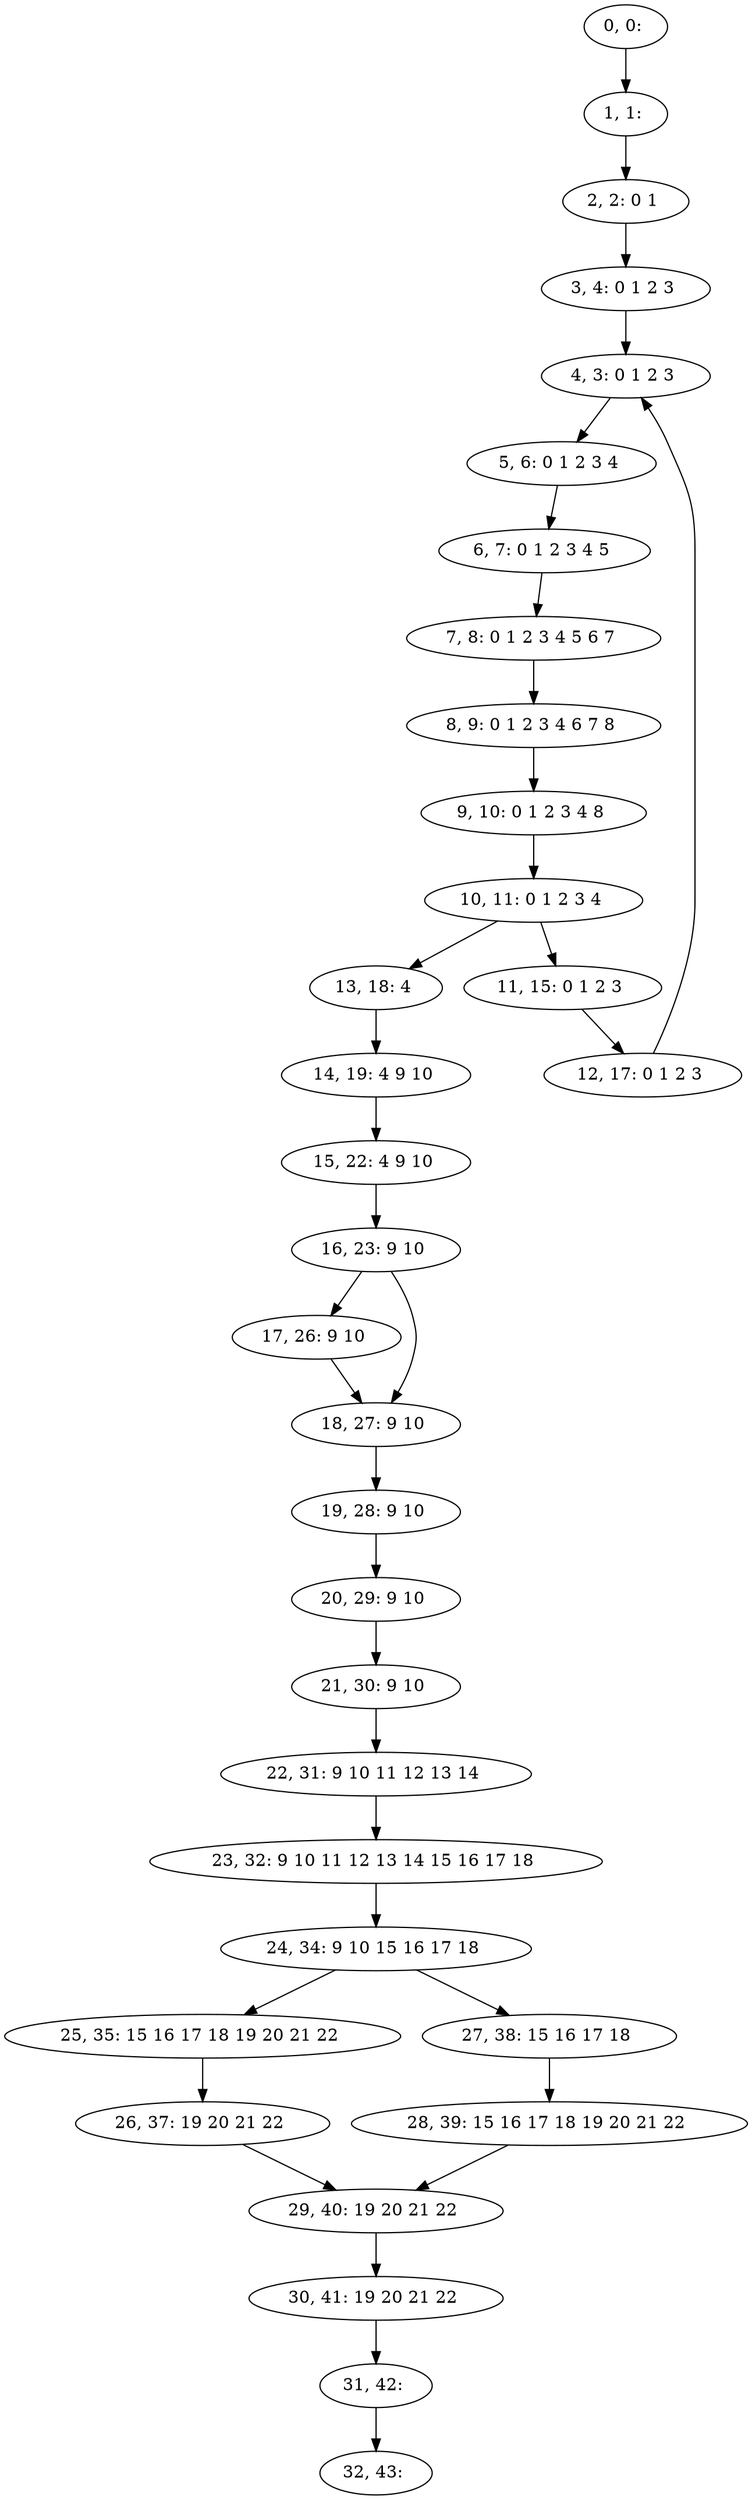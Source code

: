 digraph G {
0[label="0, 0: "];
1[label="1, 1: "];
2[label="2, 2: 0 1 "];
3[label="3, 4: 0 1 2 3 "];
4[label="4, 3: 0 1 2 3 "];
5[label="5, 6: 0 1 2 3 4 "];
6[label="6, 7: 0 1 2 3 4 5 "];
7[label="7, 8: 0 1 2 3 4 5 6 7 "];
8[label="8, 9: 0 1 2 3 4 6 7 8 "];
9[label="9, 10: 0 1 2 3 4 8 "];
10[label="10, 11: 0 1 2 3 4 "];
11[label="11, 15: 0 1 2 3 "];
12[label="12, 17: 0 1 2 3 "];
13[label="13, 18: 4 "];
14[label="14, 19: 4 9 10 "];
15[label="15, 22: 4 9 10 "];
16[label="16, 23: 9 10 "];
17[label="17, 26: 9 10 "];
18[label="18, 27: 9 10 "];
19[label="19, 28: 9 10 "];
20[label="20, 29: 9 10 "];
21[label="21, 30: 9 10 "];
22[label="22, 31: 9 10 11 12 13 14 "];
23[label="23, 32: 9 10 11 12 13 14 15 16 17 18 "];
24[label="24, 34: 9 10 15 16 17 18 "];
25[label="25, 35: 15 16 17 18 19 20 21 22 "];
26[label="26, 37: 19 20 21 22 "];
27[label="27, 38: 15 16 17 18 "];
28[label="28, 39: 15 16 17 18 19 20 21 22 "];
29[label="29, 40: 19 20 21 22 "];
30[label="30, 41: 19 20 21 22 "];
31[label="31, 42: "];
32[label="32, 43: "];
0->1 ;
1->2 ;
2->3 ;
3->4 ;
4->5 ;
5->6 ;
6->7 ;
7->8 ;
8->9 ;
9->10 ;
10->11 ;
10->13 ;
11->12 ;
12->4 ;
13->14 ;
14->15 ;
15->16 ;
16->17 ;
16->18 ;
17->18 ;
18->19 ;
19->20 ;
20->21 ;
21->22 ;
22->23 ;
23->24 ;
24->25 ;
24->27 ;
25->26 ;
26->29 ;
27->28 ;
28->29 ;
29->30 ;
30->31 ;
31->32 ;
}
